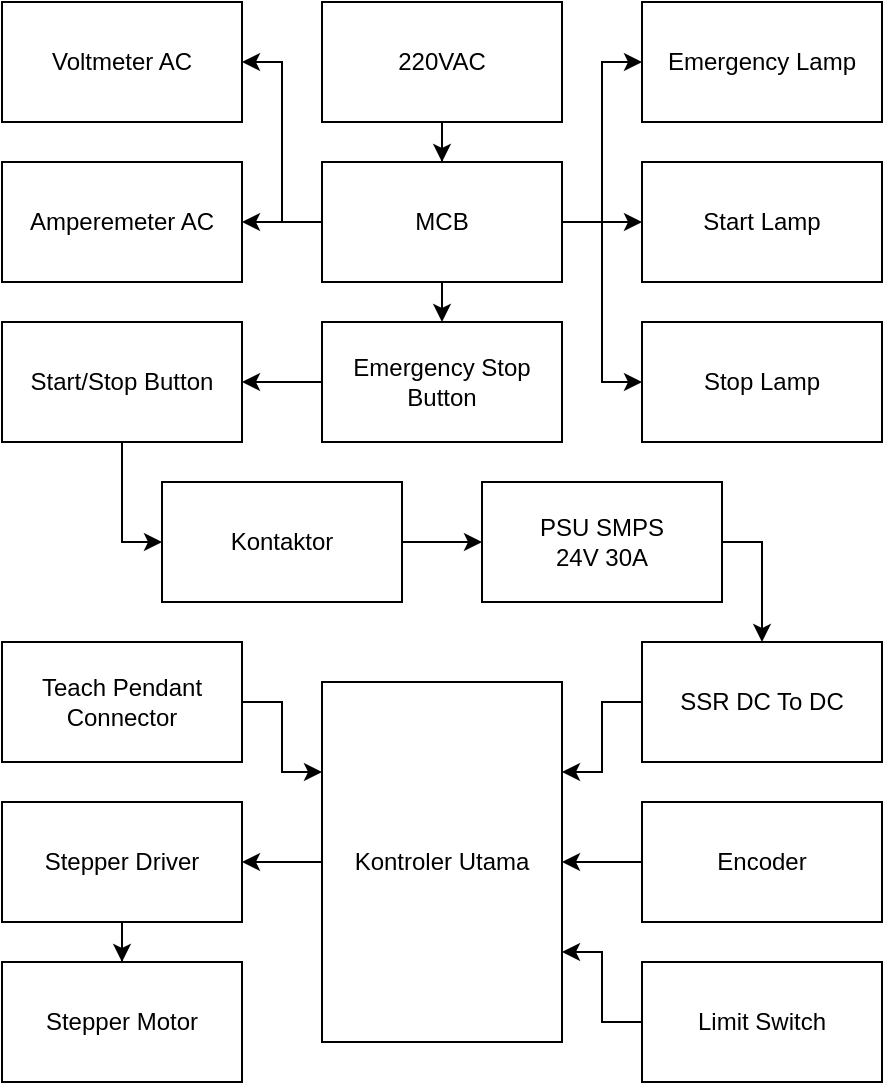 <mxfile version="24.5.3" type="device" pages="3">
  <diagram name="Control Panel " id="RkPph1zDhTzpOkxVqafP">
    <mxGraphModel dx="1050" dy="621" grid="1" gridSize="10" guides="1" tooltips="1" connect="1" arrows="1" fold="1" page="1" pageScale="1" pageWidth="520" pageHeight="620" math="0" shadow="0">
      <root>
        <mxCell id="0" />
        <mxCell id="1" parent="0" />
        <mxCell id="PHbjgyOwgmBJN5i2eZn--10" style="edgeStyle=orthogonalEdgeStyle;rounded=0;orthogonalLoop=1;jettySize=auto;html=1;exitX=0;exitY=0.5;exitDx=0;exitDy=0;entryX=1;entryY=0.25;entryDx=0;entryDy=0;" parent="1" source="_sYU7OOQKtkurG5hLyfI-3" target="rq77GG4rqhXmP_tsiZD4-1" edge="1">
          <mxGeometry relative="1" as="geometry" />
        </mxCell>
        <mxCell id="_sYU7OOQKtkurG5hLyfI-3" value="SSR DC To DC" style="rounded=0;whiteSpace=wrap;html=1;" parent="1" vertex="1">
          <mxGeometry x="360" y="360" width="120" height="60" as="geometry" />
        </mxCell>
        <mxCell id="KrIcVoZ5MU-QQO7oXTfU-44" value="" style="edgeStyle=orthogonalEdgeStyle;rounded=0;orthogonalLoop=1;jettySize=auto;html=1;" parent="1" source="gZH-WrOspPexd_O5PpBE-6" target="gZH-WrOspPexd_O5PpBE-7" edge="1">
          <mxGeometry relative="1" as="geometry" />
        </mxCell>
        <mxCell id="gZH-WrOspPexd_O5PpBE-6" value="Stepper Driver" style="rounded=0;whiteSpace=wrap;html=1;" parent="1" vertex="1">
          <mxGeometry x="40" y="440" width="120" height="60" as="geometry" />
        </mxCell>
        <mxCell id="gZH-WrOspPexd_O5PpBE-7" value="Stepper Motor" style="rounded=0;whiteSpace=wrap;html=1;" parent="1" vertex="1">
          <mxGeometry x="40" y="520" width="120" height="60" as="geometry" />
        </mxCell>
        <mxCell id="PHbjgyOwgmBJN5i2eZn--9" value="" style="edgeStyle=orthogonalEdgeStyle;rounded=0;orthogonalLoop=1;jettySize=auto;html=1;" parent="1" source="gZH-WrOspPexd_O5PpBE-8" target="rq77GG4rqhXmP_tsiZD4-1" edge="1">
          <mxGeometry relative="1" as="geometry" />
        </mxCell>
        <mxCell id="gZH-WrOspPexd_O5PpBE-8" value="Encoder" style="rounded=0;whiteSpace=wrap;html=1;" parent="1" vertex="1">
          <mxGeometry x="360" y="440" width="120" height="60" as="geometry" />
        </mxCell>
        <mxCell id="JWq2p20NFScUpSuHXYGZ-14" style="edgeStyle=orthogonalEdgeStyle;rounded=0;orthogonalLoop=1;jettySize=auto;html=1;exitX=0;exitY=0.5;exitDx=0;exitDy=0;entryX=1;entryY=0.5;entryDx=0;entryDy=0;" parent="1" source="kRcleay96D4V0hkR51nA-1" target="kRcleay96D4V0hkR51nA-3" edge="1">
          <mxGeometry relative="1" as="geometry" />
        </mxCell>
        <mxCell id="kRcleay96D4V0hkR51nA-1" value="Emergency Stop Button" style="rounded=0;whiteSpace=wrap;html=1;" parent="1" vertex="1">
          <mxGeometry x="200" y="200" width="120" height="60" as="geometry" />
        </mxCell>
        <mxCell id="JWq2p20NFScUpSuHXYGZ-16" style="edgeStyle=orthogonalEdgeStyle;rounded=0;orthogonalLoop=1;jettySize=auto;html=1;exitX=0.5;exitY=1;exitDx=0;exitDy=0;entryX=0;entryY=0.5;entryDx=0;entryDy=0;" parent="1" source="kRcleay96D4V0hkR51nA-3" target="KrIcVoZ5MU-QQO7oXTfU-9" edge="1">
          <mxGeometry relative="1" as="geometry" />
        </mxCell>
        <mxCell id="kRcleay96D4V0hkR51nA-3" value="Start/Stop Button" style="rounded=0;whiteSpace=wrap;html=1;" parent="1" vertex="1">
          <mxGeometry x="40" y="200" width="120" height="60" as="geometry" />
        </mxCell>
        <mxCell id="KrIcVoZ5MU-QQO7oXTfU-4" value="" style="edgeStyle=orthogonalEdgeStyle;rounded=0;orthogonalLoop=1;jettySize=auto;html=1;" parent="1" source="kRcleay96D4V0hkR51nA-6" target="rq77GG4rqhXmP_tsiZD4-4" edge="1">
          <mxGeometry relative="1" as="geometry" />
        </mxCell>
        <mxCell id="kRcleay96D4V0hkR51nA-6" value="220VAC" style="rounded=0;whiteSpace=wrap;html=1;" parent="1" vertex="1">
          <mxGeometry x="200" y="40" width="120" height="60" as="geometry" />
        </mxCell>
        <mxCell id="kRcleay96D4V0hkR51nA-7" value="Voltmeter AC" style="rounded=0;whiteSpace=wrap;html=1;" parent="1" vertex="1">
          <mxGeometry x="40" y="40" width="120" height="60" as="geometry" />
        </mxCell>
        <mxCell id="kRcleay96D4V0hkR51nA-8" value="Amperemeter AC" style="rounded=0;whiteSpace=wrap;html=1;" parent="1" vertex="1">
          <mxGeometry x="40" y="120" width="120" height="60" as="geometry" />
        </mxCell>
        <mxCell id="JWq2p20NFScUpSuHXYGZ-18" style="edgeStyle=orthogonalEdgeStyle;rounded=0;orthogonalLoop=1;jettySize=auto;html=1;exitX=1;exitY=0.5;exitDx=0;exitDy=0;entryX=0.5;entryY=0;entryDx=0;entryDy=0;" parent="1" source="0xRL-Ff3cI9myYFxcj0C-7" target="_sYU7OOQKtkurG5hLyfI-3" edge="1">
          <mxGeometry relative="1" as="geometry" />
        </mxCell>
        <mxCell id="0xRL-Ff3cI9myYFxcj0C-7" value="PSU SMPS&lt;div&gt;24V 30A&lt;/div&gt;" style="rounded=0;whiteSpace=wrap;html=1;" parent="1" vertex="1">
          <mxGeometry x="280" y="280" width="120" height="60" as="geometry" />
        </mxCell>
        <mxCell id="PHbjgyOwgmBJN5i2eZn--2" style="edgeStyle=orthogonalEdgeStyle;rounded=0;orthogonalLoop=1;jettySize=auto;html=1;exitX=0;exitY=0.5;exitDx=0;exitDy=0;entryX=1;entryY=0.75;entryDx=0;entryDy=0;" parent="1" source="cRNJfzJFB2QDBpxrDcS0-1" target="rq77GG4rqhXmP_tsiZD4-1" edge="1">
          <mxGeometry relative="1" as="geometry" />
        </mxCell>
        <mxCell id="cRNJfzJFB2QDBpxrDcS0-1" value="Limit Switch" style="rounded=0;whiteSpace=wrap;html=1;" parent="1" vertex="1">
          <mxGeometry x="360" y="520" width="120" height="60" as="geometry" />
        </mxCell>
        <mxCell id="KrIcVoZ5MU-QQO7oXTfU-43" style="edgeStyle=orthogonalEdgeStyle;rounded=0;orthogonalLoop=1;jettySize=auto;html=1;exitX=1;exitY=0.5;exitDx=0;exitDy=0;entryX=0;entryY=0.25;entryDx=0;entryDy=0;" parent="1" source="cRNJfzJFB2QDBpxrDcS0-3" target="rq77GG4rqhXmP_tsiZD4-1" edge="1">
          <mxGeometry relative="1" as="geometry" />
        </mxCell>
        <mxCell id="cRNJfzJFB2QDBpxrDcS0-3" value="Teach Pendant&lt;div&gt;Connector&lt;/div&gt;" style="rounded=0;whiteSpace=wrap;html=1;" parent="1" vertex="1">
          <mxGeometry x="40" y="360" width="120" height="60" as="geometry" />
        </mxCell>
        <mxCell id="KrIcVoZ5MU-QQO7oXTfU-42" value="" style="edgeStyle=orthogonalEdgeStyle;rounded=0;orthogonalLoop=1;jettySize=auto;html=1;" parent="1" source="rq77GG4rqhXmP_tsiZD4-1" target="gZH-WrOspPexd_O5PpBE-6" edge="1">
          <mxGeometry relative="1" as="geometry" />
        </mxCell>
        <mxCell id="rq77GG4rqhXmP_tsiZD4-1" value="Kontroler Utama" style="rounded=0;whiteSpace=wrap;html=1;" parent="1" vertex="1">
          <mxGeometry x="200" y="380" width="120" height="180" as="geometry" />
        </mxCell>
        <mxCell id="F92PaKSJe-42VvYjHxHP-34" style="edgeStyle=orthogonalEdgeStyle;rounded=0;orthogonalLoop=1;jettySize=auto;html=1;exitX=1;exitY=0.5;exitDx=0;exitDy=0;entryX=0;entryY=0.5;entryDx=0;entryDy=0;" parent="1" source="rq77GG4rqhXmP_tsiZD4-4" target="F92PaKSJe-42VvYjHxHP-21" edge="1">
          <mxGeometry relative="1" as="geometry" />
        </mxCell>
        <mxCell id="F92PaKSJe-42VvYjHxHP-35" style="edgeStyle=orthogonalEdgeStyle;rounded=0;orthogonalLoop=1;jettySize=auto;html=1;exitX=1;exitY=0.5;exitDx=0;exitDy=0;entryX=0;entryY=0.5;entryDx=0;entryDy=0;" parent="1" source="rq77GG4rqhXmP_tsiZD4-4" target="F92PaKSJe-42VvYjHxHP-22" edge="1">
          <mxGeometry relative="1" as="geometry" />
        </mxCell>
        <mxCell id="F92PaKSJe-42VvYjHxHP-36" style="edgeStyle=orthogonalEdgeStyle;rounded=0;orthogonalLoop=1;jettySize=auto;html=1;exitX=1;exitY=0.5;exitDx=0;exitDy=0;entryX=0;entryY=0.5;entryDx=0;entryDy=0;" parent="1" source="rq77GG4rqhXmP_tsiZD4-4" target="F92PaKSJe-42VvYjHxHP-23" edge="1">
          <mxGeometry relative="1" as="geometry" />
        </mxCell>
        <mxCell id="JWq2p20NFScUpSuHXYGZ-3" style="edgeStyle=orthogonalEdgeStyle;rounded=0;orthogonalLoop=1;jettySize=auto;html=1;exitX=0.5;exitY=1;exitDx=0;exitDy=0;entryX=0.5;entryY=0;entryDx=0;entryDy=0;" parent="1" source="rq77GG4rqhXmP_tsiZD4-4" target="kRcleay96D4V0hkR51nA-1" edge="1">
          <mxGeometry relative="1" as="geometry" />
        </mxCell>
        <mxCell id="JWq2p20NFScUpSuHXYGZ-12" style="edgeStyle=orthogonalEdgeStyle;rounded=0;orthogonalLoop=1;jettySize=auto;html=1;exitX=0;exitY=0.5;exitDx=0;exitDy=0;entryX=1;entryY=0.5;entryDx=0;entryDy=0;" parent="1" source="rq77GG4rqhXmP_tsiZD4-4" target="kRcleay96D4V0hkR51nA-7" edge="1">
          <mxGeometry relative="1" as="geometry" />
        </mxCell>
        <mxCell id="JWq2p20NFScUpSuHXYGZ-13" style="edgeStyle=orthogonalEdgeStyle;rounded=0;orthogonalLoop=1;jettySize=auto;html=1;exitX=0;exitY=0.5;exitDx=0;exitDy=0;entryX=1;entryY=0.5;entryDx=0;entryDy=0;" parent="1" source="rq77GG4rqhXmP_tsiZD4-4" target="kRcleay96D4V0hkR51nA-8" edge="1">
          <mxGeometry relative="1" as="geometry" />
        </mxCell>
        <mxCell id="rq77GG4rqhXmP_tsiZD4-4" value="MCB" style="rounded=0;whiteSpace=wrap;html=1;" parent="1" vertex="1">
          <mxGeometry x="200" y="120" width="120" height="60" as="geometry" />
        </mxCell>
        <mxCell id="JWq2p20NFScUpSuHXYGZ-17" value="" style="edgeStyle=orthogonalEdgeStyle;rounded=0;orthogonalLoop=1;jettySize=auto;html=1;" parent="1" source="KrIcVoZ5MU-QQO7oXTfU-9" target="0xRL-Ff3cI9myYFxcj0C-7" edge="1">
          <mxGeometry relative="1" as="geometry" />
        </mxCell>
        <mxCell id="KrIcVoZ5MU-QQO7oXTfU-9" value="Kontaktor" style="rounded=0;whiteSpace=wrap;html=1;" parent="1" vertex="1">
          <mxGeometry x="120" y="280" width="120" height="60" as="geometry" />
        </mxCell>
        <mxCell id="F92PaKSJe-42VvYjHxHP-21" value="Emergency Lamp" style="rounded=0;whiteSpace=wrap;html=1;" parent="1" vertex="1">
          <mxGeometry x="360" y="40" width="120" height="60" as="geometry" />
        </mxCell>
        <mxCell id="F92PaKSJe-42VvYjHxHP-22" value="Start Lamp" style="rounded=0;whiteSpace=wrap;html=1;" parent="1" vertex="1">
          <mxGeometry x="360" y="120" width="120" height="60" as="geometry" />
        </mxCell>
        <mxCell id="F92PaKSJe-42VvYjHxHP-23" value="Stop Lamp" style="rounded=0;whiteSpace=wrap;html=1;" parent="1" vertex="1">
          <mxGeometry x="360" y="200" width="120" height="60" as="geometry" />
        </mxCell>
      </root>
    </mxGraphModel>
  </diagram>
  <diagram id="E55usMddFNYr7sa5R81p" name="Main PCB">
    <mxGraphModel dx="913" dy="540" grid="1" gridSize="10" guides="1" tooltips="1" connect="1" arrows="1" fold="1" page="1" pageScale="1" pageWidth="560" pageHeight="530" math="0" shadow="0">
      <root>
        <mxCell id="0" />
        <mxCell id="1" parent="0" />
        <mxCell id="7M6ptaRyUxaNvzf_7RMe-1" value="" style="edgeStyle=orthogonalEdgeStyle;rounded=0;orthogonalLoop=1;jettySize=auto;html=1;" parent="1" source="NCO2LqycWxbiDeX2zJFK-1" target="NCO2LqycWxbiDeX2zJFK-2" edge="1">
          <mxGeometry relative="1" as="geometry" />
        </mxCell>
        <mxCell id="NCO2LqycWxbiDeX2zJFK-1" value="24V Input" style="rounded=0;whiteSpace=wrap;html=1;" parent="1" vertex="1">
          <mxGeometry x="240" y="40" width="120" height="60" as="geometry" />
        </mxCell>
        <mxCell id="7M6ptaRyUxaNvzf_7RMe-2" value="" style="edgeStyle=orthogonalEdgeStyle;rounded=0;orthogonalLoop=1;jettySize=auto;html=1;" parent="1" source="NCO2LqycWxbiDeX2zJFK-2" target="NCO2LqycWxbiDeX2zJFK-3" edge="1">
          <mxGeometry relative="1" as="geometry" />
        </mxCell>
        <mxCell id="wuVVYY8epeWkRHNsrBN2-4" style="edgeStyle=orthogonalEdgeStyle;rounded=0;orthogonalLoop=1;jettySize=auto;html=1;exitX=0;exitY=0.5;exitDx=0;exitDy=0;entryX=0;entryY=0.5;entryDx=0;entryDy=0;" parent="1" source="NCO2LqycWxbiDeX2zJFK-2" target="uPoBzTCSr3YGejy8Md2--14" edge="1">
          <mxGeometry relative="1" as="geometry">
            <Array as="points">
              <mxPoint x="40" y="150" />
              <mxPoint x="40" y="460" />
            </Array>
          </mxGeometry>
        </mxCell>
        <mxCell id="NCO2LqycWxbiDeX2zJFK-2" value="5V Buck Converter" style="rounded=0;whiteSpace=wrap;html=1;" parent="1" vertex="1">
          <mxGeometry x="240" y="120" width="120" height="60" as="geometry" />
        </mxCell>
        <mxCell id="7M6ptaRyUxaNvzf_7RMe-3" value="" style="edgeStyle=orthogonalEdgeStyle;rounded=0;orthogonalLoop=1;jettySize=auto;html=1;" parent="1" source="NCO2LqycWxbiDeX2zJFK-3" target="4QhXbuXUYx_mcz6Mbb62-1" edge="1">
          <mxGeometry relative="1" as="geometry" />
        </mxCell>
        <mxCell id="wuVVYY8epeWkRHNsrBN2-5" style="edgeStyle=orthogonalEdgeStyle;rounded=0;orthogonalLoop=1;jettySize=auto;html=1;exitX=0;exitY=0.5;exitDx=0;exitDy=0;entryX=0.5;entryY=0;entryDx=0;entryDy=0;" parent="1" source="NCO2LqycWxbiDeX2zJFK-3" target="znRkvELhxTQloliXt85i-1" edge="1">
          <mxGeometry relative="1" as="geometry" />
        </mxCell>
        <mxCell id="wuVVYY8epeWkRHNsrBN2-6" style="edgeStyle=orthogonalEdgeStyle;rounded=0;orthogonalLoop=1;jettySize=auto;html=1;exitX=1;exitY=0.5;exitDx=0;exitDy=0;entryX=0.5;entryY=0;entryDx=0;entryDy=0;" parent="1" source="NCO2LqycWxbiDeX2zJFK-3" target="NCO2LqycWxbiDeX2zJFK-5" edge="1">
          <mxGeometry relative="1" as="geometry" />
        </mxCell>
        <mxCell id="NCO2LqycWxbiDeX2zJFK-3" value="3,3V Buck Converter" style="rounded=0;whiteSpace=wrap;html=1;" parent="1" vertex="1">
          <mxGeometry x="240" y="200" width="120" height="60" as="geometry" />
        </mxCell>
        <mxCell id="8AUrrKhigeRGB-FBqehM-5" style="edgeStyle=orthogonalEdgeStyle;rounded=0;orthogonalLoop=1;jettySize=auto;html=1;exitX=1;exitY=0.5;exitDx=0;exitDy=0;entryX=0;entryY=0.5;entryDx=0;entryDy=0;" parent="1" source="NCO2LqycWxbiDeX2zJFK-4" target="4QhXbuXUYx_mcz6Mbb62-1" edge="1">
          <mxGeometry relative="1" as="geometry" />
        </mxCell>
        <mxCell id="NCO2LqycWxbiDeX2zJFK-4" value="&lt;div&gt;5V to 3,3V&lt;/div&gt;Logic Level Shifter" style="rounded=0;whiteSpace=wrap;html=1;" parent="1" vertex="1">
          <mxGeometry x="80" y="340" width="120" height="60" as="geometry" />
        </mxCell>
        <mxCell id="NCO2LqycWxbiDeX2zJFK-5" value="EEPROM" style="rounded=0;whiteSpace=wrap;html=1;" parent="1" vertex="1">
          <mxGeometry x="400" y="250" width="120" height="60" as="geometry" />
        </mxCell>
        <mxCell id="8AUrrKhigeRGB-FBqehM-3" style="edgeStyle=orthogonalEdgeStyle;rounded=0;orthogonalLoop=1;jettySize=auto;html=1;exitX=1;exitY=0.5;exitDx=0;exitDy=0;entryX=0;entryY=0.25;entryDx=0;entryDy=0;startArrow=classic;startFill=1;" parent="1" source="znRkvELhxTQloliXt85i-1" target="4QhXbuXUYx_mcz6Mbb62-1" edge="1">
          <mxGeometry relative="1" as="geometry" />
        </mxCell>
        <mxCell id="znRkvELhxTQloliXt85i-1" value="&lt;div&gt;IC&lt;/div&gt;MAX3232" style="rounded=0;whiteSpace=wrap;html=1;" parent="1" vertex="1">
          <mxGeometry x="80" y="250" width="120" height="60" as="geometry" />
        </mxCell>
        <mxCell id="8AUrrKhigeRGB-FBqehM-6" style="edgeStyle=orthogonalEdgeStyle;rounded=0;orthogonalLoop=1;jettySize=auto;html=1;exitX=1;exitY=0.75;exitDx=0;exitDy=0;entryX=0;entryY=0.5;entryDx=0;entryDy=0;" parent="1" source="4QhXbuXUYx_mcz6Mbb62-1" target="4QhXbuXUYx_mcz6Mbb62-2" edge="1">
          <mxGeometry relative="1" as="geometry" />
        </mxCell>
        <mxCell id="8AUrrKhigeRGB-FBqehM-7" style="edgeStyle=orthogonalEdgeStyle;rounded=0;orthogonalLoop=1;jettySize=auto;html=1;exitX=1;exitY=0.25;exitDx=0;exitDy=0;entryX=0;entryY=0.5;entryDx=0;entryDy=0;startArrow=classic;startFill=1;" parent="1" source="4QhXbuXUYx_mcz6Mbb62-1" target="NCO2LqycWxbiDeX2zJFK-5" edge="1">
          <mxGeometry relative="1" as="geometry" />
        </mxCell>
        <mxCell id="4QhXbuXUYx_mcz6Mbb62-1" value="STM32H7VIT6" style="rounded=0;whiteSpace=wrap;html=1;" parent="1" vertex="1">
          <mxGeometry x="240" y="280" width="120" height="180" as="geometry" />
        </mxCell>
        <mxCell id="4QhXbuXUYx_mcz6Mbb62-2" value="&lt;div&gt;3,3V to 5V&lt;/div&gt;Logic Level Shifter" style="rounded=0;whiteSpace=wrap;html=1;" parent="1" vertex="1">
          <mxGeometry x="400" y="430" width="120" height="60" as="geometry" />
        </mxCell>
        <mxCell id="8AUrrKhigeRGB-FBqehM-4" style="edgeStyle=orthogonalEdgeStyle;rounded=0;orthogonalLoop=1;jettySize=auto;html=1;exitX=1;exitY=0.5;exitDx=0;exitDy=0;entryX=0;entryY=0.75;entryDx=0;entryDy=0;startArrow=classic;startFill=1;endArrow=none;endFill=0;" parent="1" source="uPoBzTCSr3YGejy8Md2--14" target="4QhXbuXUYx_mcz6Mbb62-1" edge="1">
          <mxGeometry relative="1" as="geometry" />
        </mxCell>
        <mxCell id="uPoBzTCSr3YGejy8Md2--14" value="OLED LCD&lt;div&gt;128x64&lt;/div&gt;&lt;div&gt;&lt;/div&gt;" style="rounded=0;whiteSpace=wrap;html=1;" parent="1" vertex="1">
          <mxGeometry x="80" y="430" width="120" height="60" as="geometry" />
        </mxCell>
        <mxCell id="8AUrrKhigeRGB-FBqehM-9" value="" style="edgeStyle=orthogonalEdgeStyle;rounded=0;orthogonalLoop=1;jettySize=auto;html=1;" parent="1" source="8AUrrKhigeRGB-FBqehM-8" target="4QhXbuXUYx_mcz6Mbb62-1" edge="1">
          <mxGeometry relative="1" as="geometry" />
        </mxCell>
        <mxCell id="8AUrrKhigeRGB-FBqehM-8" value="Limit Switch" style="rounded=0;whiteSpace=wrap;html=1;" parent="1" vertex="1">
          <mxGeometry x="400" y="340" width="120" height="60" as="geometry" />
        </mxCell>
      </root>
    </mxGraphModel>
  </diagram>
  <diagram id="o_zi0hhA4dEBxzhcTTFD" name="Teach Pendant">
    <mxGraphModel dx="1050" dy="621" grid="1" gridSize="10" guides="1" tooltips="1" connect="1" arrows="1" fold="1" page="1" pageScale="1" pageWidth="560" pageHeight="620" math="0" shadow="0">
      <root>
        <mxCell id="0" />
        <mxCell id="1" parent="0" />
        <mxCell id="yGBdMK_aSlS3ko_bMaor-9" style="edgeStyle=orthogonalEdgeStyle;rounded=0;orthogonalLoop=1;jettySize=auto;html=1;exitX=1;exitY=0.5;exitDx=0;exitDy=0;entryX=0;entryY=0.75;entryDx=0;entryDy=0;" parent="1" source="5d6mbjNPnXeSqrQnaQPd-2" target="LiFXck9fxT0t-kmyvIRL-1" edge="1">
          <mxGeometry relative="1" as="geometry" />
        </mxCell>
        <mxCell id="5d6mbjNPnXeSqrQnaQPd-2" value="Keypad 5x4" style="rounded=0;whiteSpace=wrap;html=1;" parent="1" vertex="1">
          <mxGeometry x="40" y="460" width="120" height="60" as="geometry" />
        </mxCell>
        <mxCell id="5d6mbjNPnXeSqrQnaQPd-3" value="LCD 20x4" style="rounded=0;whiteSpace=wrap;html=1;" parent="1" vertex="1">
          <mxGeometry x="40" y="280" width="120" height="60" as="geometry" />
        </mxCell>
        <mxCell id="yGBdMK_aSlS3ko_bMaor-11" style="edgeStyle=orthogonalEdgeStyle;rounded=0;orthogonalLoop=1;jettySize=auto;html=1;exitX=0;exitY=0.5;exitDx=0;exitDy=0;startArrow=classic;startFill=1;" parent="1" source="5d6mbjNPnXeSqrQnaQPd-4" target="LiFXck9fxT0t-kmyvIRL-1" edge="1">
          <mxGeometry relative="1" as="geometry" />
        </mxCell>
        <mxCell id="5d6mbjNPnXeSqrQnaQPd-4" value="EEPROM" style="rounded=0;whiteSpace=wrap;html=1;" parent="1" vertex="1">
          <mxGeometry x="360" y="370" width="120" height="60" as="geometry" />
        </mxCell>
        <mxCell id="yGBdMK_aSlS3ko_bMaor-5" style="edgeStyle=orthogonalEdgeStyle;rounded=0;orthogonalLoop=1;jettySize=auto;html=1;exitX=1;exitY=0.5;exitDx=0;exitDy=0;entryX=0;entryY=0.5;entryDx=0;entryDy=0;" parent="1" source="5d6mbjNPnXeSqrQnaQPd-5" target="LiFXck9fxT0t-kmyvIRL-1" edge="1">
          <mxGeometry relative="1" as="geometry" />
        </mxCell>
        <mxCell id="5d6mbjNPnXeSqrQnaQPd-5" value="Emergency Stop" style="rounded=0;whiteSpace=wrap;html=1;" parent="1" vertex="1">
          <mxGeometry x="40" y="370" width="120" height="60" as="geometry" />
        </mxCell>
        <mxCell id="nMWDSPPbyYn-WyQNxvs2-4" style="edgeStyle=orthogonalEdgeStyle;rounded=0;orthogonalLoop=1;jettySize=auto;html=1;exitX=0;exitY=0.5;exitDx=0;exitDy=0;entryX=1;entryY=0.25;entryDx=0;entryDy=0;" parent="1" source="5d6mbjNPnXeSqrQnaQPd-6" target="LiFXck9fxT0t-kmyvIRL-1" edge="1">
          <mxGeometry relative="1" as="geometry" />
        </mxCell>
        <mxCell id="5d6mbjNPnXeSqrQnaQPd-6" value="Selector Switch" style="rounded=0;whiteSpace=wrap;html=1;" parent="1" vertex="1">
          <mxGeometry x="360" y="280" width="120" height="60" as="geometry" />
        </mxCell>
        <mxCell id="DkPgRGeGAMrQsHF_DMdt-7" style="edgeStyle=orthogonalEdgeStyle;rounded=0;orthogonalLoop=1;jettySize=auto;html=1;exitX=0.5;exitY=1;exitDx=0;exitDy=0;entryX=0.5;entryY=0;entryDx=0;entryDy=0;" parent="1" source="5d6mbjNPnXeSqrQnaQPd-7" target="5d6mbjNPnXeSqrQnaQPd-8" edge="1">
          <mxGeometry relative="1" as="geometry" />
        </mxCell>
        <mxCell id="5d6mbjNPnXeSqrQnaQPd-7" value="24V Input" style="rounded=0;whiteSpace=wrap;html=1;" parent="1" vertex="1">
          <mxGeometry x="200" y="40" width="120" height="60" as="geometry" />
        </mxCell>
        <mxCell id="yGBdMK_aSlS3ko_bMaor-1" value="" style="edgeStyle=orthogonalEdgeStyle;rounded=0;orthogonalLoop=1;jettySize=auto;html=1;" parent="1" source="5d6mbjNPnXeSqrQnaQPd-8" target="5d6mbjNPnXeSqrQnaQPd-9" edge="1">
          <mxGeometry relative="1" as="geometry" />
        </mxCell>
        <mxCell id="yGBdMK_aSlS3ko_bMaor-6" style="edgeStyle=orthogonalEdgeStyle;rounded=0;orthogonalLoop=1;jettySize=auto;html=1;exitX=0;exitY=0.5;exitDx=0;exitDy=0;entryX=0.5;entryY=0;entryDx=0;entryDy=0;" parent="1" source="5d6mbjNPnXeSqrQnaQPd-8" target="5d6mbjNPnXeSqrQnaQPd-3" edge="1">
          <mxGeometry relative="1" as="geometry" />
        </mxCell>
        <mxCell id="5d6mbjNPnXeSqrQnaQPd-8" value="5V Buck Converter" style="rounded=0;whiteSpace=wrap;html=1;" parent="1" vertex="1">
          <mxGeometry x="200" y="130" width="120" height="60" as="geometry" />
        </mxCell>
        <mxCell id="yGBdMK_aSlS3ko_bMaor-3" style="edgeStyle=orthogonalEdgeStyle;rounded=0;orthogonalLoop=1;jettySize=auto;html=1;exitX=1;exitY=0.5;exitDx=0;exitDy=0;entryX=1;entryY=0.5;entryDx=0;entryDy=0;" parent="1" source="5d6mbjNPnXeSqrQnaQPd-9" target="5d6mbjNPnXeSqrQnaQPd-6" edge="1">
          <mxGeometry relative="1" as="geometry">
            <Array as="points">
              <mxPoint x="520" y="250" />
              <mxPoint x="520" y="310" />
            </Array>
          </mxGeometry>
        </mxCell>
        <mxCell id="yGBdMK_aSlS3ko_bMaor-4" style="edgeStyle=orthogonalEdgeStyle;rounded=0;orthogonalLoop=1;jettySize=auto;html=1;exitX=1;exitY=0.5;exitDx=0;exitDy=0;entryX=1;entryY=0.5;entryDx=0;entryDy=0;" parent="1" source="5d6mbjNPnXeSqrQnaQPd-9" target="5d6mbjNPnXeSqrQnaQPd-4" edge="1">
          <mxGeometry relative="1" as="geometry">
            <Array as="points">
              <mxPoint x="520" y="250" />
              <mxPoint x="520" y="400" />
            </Array>
          </mxGeometry>
        </mxCell>
        <mxCell id="gmEPfEZN0GxngWuVh_8m-1" style="edgeStyle=orthogonalEdgeStyle;rounded=0;orthogonalLoop=1;jettySize=auto;html=1;exitX=1;exitY=0.5;exitDx=0;exitDy=0;entryX=1;entryY=0.5;entryDx=0;entryDy=0;" parent="1" source="5d6mbjNPnXeSqrQnaQPd-9" target="DmIL1KqbD3xhQOsdhDd3-1" edge="1">
          <mxGeometry relative="1" as="geometry">
            <Array as="points">
              <mxPoint x="520" y="250" />
              <mxPoint x="520" y="550" />
            </Array>
          </mxGeometry>
        </mxCell>
        <mxCell id="5d6mbjNPnXeSqrQnaQPd-9" value="3,3V Buck Converter" style="rounded=0;whiteSpace=wrap;html=1;" parent="1" vertex="1">
          <mxGeometry x="200" y="220" width="120" height="60" as="geometry" />
        </mxCell>
        <mxCell id="DmIL1KqbD3xhQOsdhDd3-2" value="" style="edgeStyle=orthogonalEdgeStyle;rounded=0;orthogonalLoop=1;jettySize=auto;html=1;startArrow=classic;startFill=1;" parent="1" source="LiFXck9fxT0t-kmyvIRL-1" target="DmIL1KqbD3xhQOsdhDd3-1" edge="1">
          <mxGeometry relative="1" as="geometry" />
        </mxCell>
        <mxCell id="yGBdMK_aSlS3ko_bMaor-8" style="edgeStyle=orthogonalEdgeStyle;rounded=0;orthogonalLoop=1;jettySize=auto;html=1;exitX=0;exitY=0.25;exitDx=0;exitDy=0;" parent="1" source="LiFXck9fxT0t-kmyvIRL-1" target="5d6mbjNPnXeSqrQnaQPd-3" edge="1">
          <mxGeometry relative="1" as="geometry" />
        </mxCell>
        <mxCell id="yGBdMK_aSlS3ko_bMaor-10" style="edgeStyle=orthogonalEdgeStyle;rounded=0;orthogonalLoop=1;jettySize=auto;html=1;exitX=1;exitY=0.75;exitDx=0;exitDy=0;entryX=0;entryY=0.5;entryDx=0;entryDy=0;" parent="1" source="LiFXck9fxT0t-kmyvIRL-1" target="LiFXck9fxT0t-kmyvIRL-4" edge="1">
          <mxGeometry relative="1" as="geometry" />
        </mxCell>
        <mxCell id="LiFXck9fxT0t-kmyvIRL-1" value="STM32F103C8T6" style="rounded=0;whiteSpace=wrap;html=1;" parent="1" vertex="1">
          <mxGeometry x="200" y="310" width="120" height="180" as="geometry" />
        </mxCell>
        <mxCell id="LiFXck9fxT0t-kmyvIRL-4" value="Optocoupler" style="rounded=0;whiteSpace=wrap;html=1;" parent="1" vertex="1">
          <mxGeometry x="360" y="460" width="120" height="60" as="geometry" />
        </mxCell>
        <mxCell id="DmIL1KqbD3xhQOsdhDd3-1" value="&lt;div&gt;IC&lt;/div&gt;MAX3232" style="rounded=0;whiteSpace=wrap;html=1;" parent="1" vertex="1">
          <mxGeometry x="200" y="520" width="120" height="60" as="geometry" />
        </mxCell>
      </root>
    </mxGraphModel>
  </diagram>
</mxfile>

